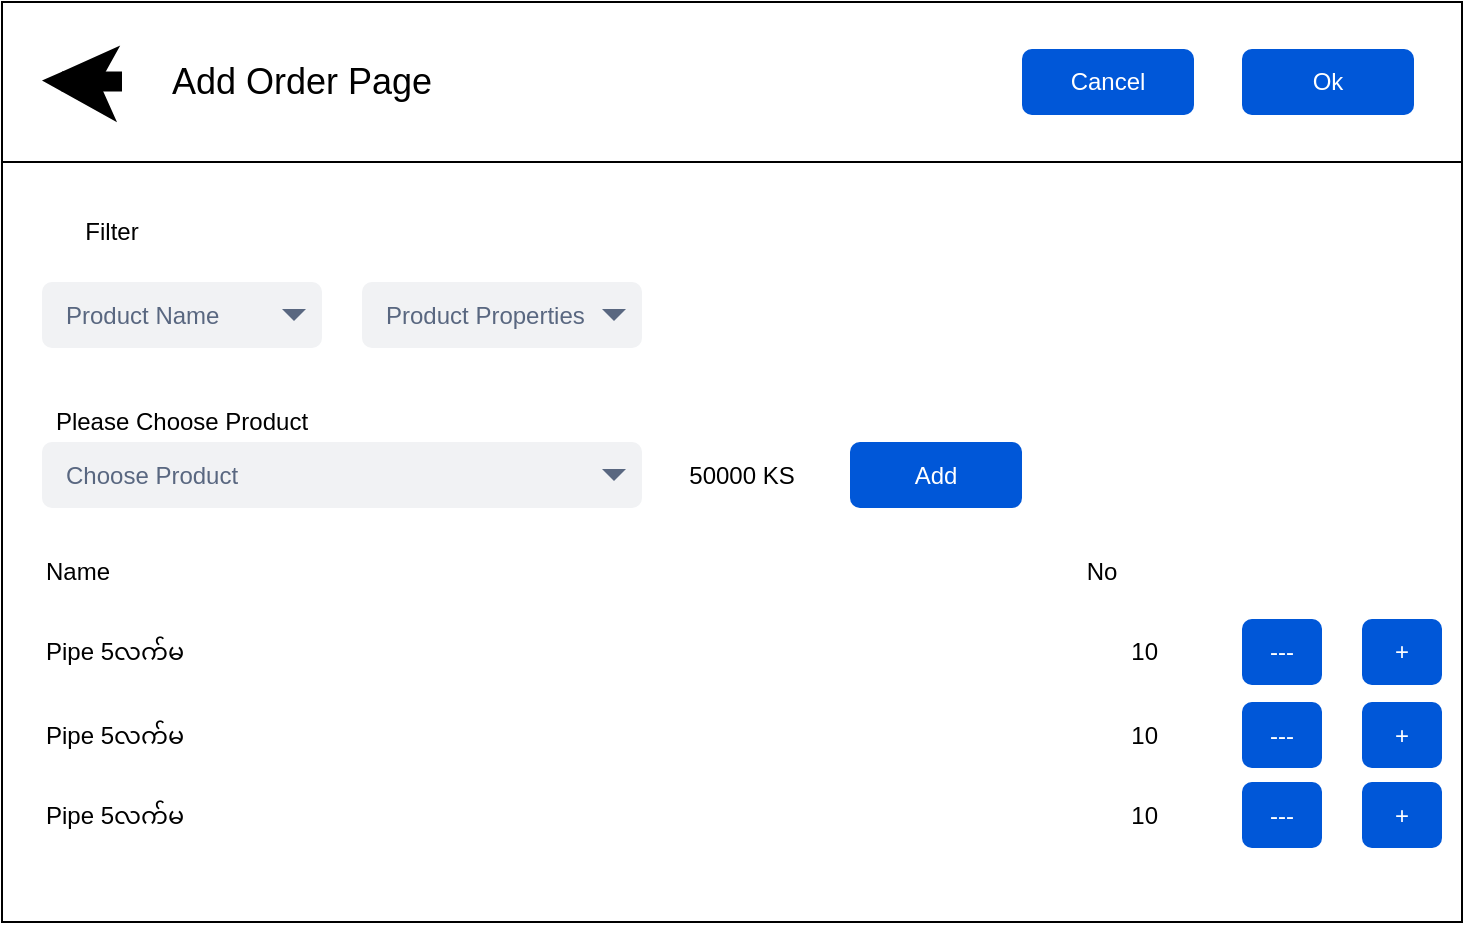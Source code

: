 <mxfile version="25.0.1">
  <diagram name="Page-1" id="pO2dgZNejnxL_dmQg4zA">
    <mxGraphModel dx="-1688" dy="-542" grid="1" gridSize="10" guides="1" tooltips="1" connect="1" arrows="1" fold="1" page="1" pageScale="1" pageWidth="850" pageHeight="1100" math="0" shadow="0">
      <root>
        <mxCell id="0" />
        <mxCell id="1" parent="0" />
        <mxCell id="S1I0KcoA5isAzxnmUide-1" value="" style="rounded=0;whiteSpace=wrap;html=1;labelBackgroundColor=none;" parent="1" vertex="1">
          <mxGeometry x="2580" y="1210" width="730" height="380" as="geometry" />
        </mxCell>
        <mxCell id="S1I0KcoA5isAzxnmUide-3" value="" style="rounded=0;whiteSpace=wrap;html=1;" parent="1" vertex="1">
          <mxGeometry x="2580" y="1130" width="730" height="80" as="geometry" />
        </mxCell>
        <mxCell id="ATNSLjloF4ORHS3URi1y-4" value="" style="endArrow=classic;html=1;rounded=0;strokeWidth=10;flowAnimation=0;" edge="1" parent="1">
          <mxGeometry width="50" height="50" relative="1" as="geometry">
            <mxPoint x="2640" y="1169.71" as="sourcePoint" />
            <mxPoint x="2600" y="1169.29" as="targetPoint" />
            <Array as="points">
              <mxPoint x="2610" y="1169.71" />
            </Array>
          </mxGeometry>
        </mxCell>
        <mxCell id="ATNSLjloF4ORHS3URi1y-7" value="Add Order Page" style="text;html=1;align=center;verticalAlign=middle;whiteSpace=wrap;rounded=0;fontSize=18;" vertex="1" parent="1">
          <mxGeometry x="2650" y="1145" width="160" height="50" as="geometry" />
        </mxCell>
        <mxCell id="ATNSLjloF4ORHS3URi1y-9" value="Filter" style="text;html=1;align=center;verticalAlign=middle;whiteSpace=wrap;rounded=0;" vertex="1" parent="1">
          <mxGeometry x="2600" y="1230" width="70" height="30" as="geometry" />
        </mxCell>
        <mxCell id="ATNSLjloF4ORHS3URi1y-15" value="Product Name" style="rounded=1;fillColor=#F1F2F4;strokeColor=none;html=1;whiteSpace=wrap;fontColor=#596780;align=left;fontSize=12;spacingLeft=10;sketch=0;" vertex="1" parent="1">
          <mxGeometry x="2600" y="1270" width="140" height="33" as="geometry" />
        </mxCell>
        <mxCell id="ATNSLjloF4ORHS3URi1y-16" value="" style="shape=triangle;direction=south;fillColor=#596780;strokeColor=none;html=1;sketch=0;" vertex="1" parent="ATNSLjloF4ORHS3URi1y-15">
          <mxGeometry x="1" y="0.5" width="12" height="6" relative="1" as="geometry">
            <mxPoint x="-20" y="-3" as="offset" />
          </mxGeometry>
        </mxCell>
        <mxCell id="ATNSLjloF4ORHS3URi1y-17" value="Product Properties" style="rounded=1;fillColor=#F1F2F4;strokeColor=none;html=1;whiteSpace=wrap;fontColor=#596780;align=left;fontSize=12;spacingLeft=10;sketch=0;" vertex="1" parent="1">
          <mxGeometry x="2760" y="1270" width="140" height="33" as="geometry" />
        </mxCell>
        <mxCell id="ATNSLjloF4ORHS3URi1y-18" value="" style="shape=triangle;direction=south;fillColor=#596780;strokeColor=none;html=1;sketch=0;" vertex="1" parent="ATNSLjloF4ORHS3URi1y-17">
          <mxGeometry x="1" y="0.5" width="12" height="6" relative="1" as="geometry">
            <mxPoint x="-20" y="-3" as="offset" />
          </mxGeometry>
        </mxCell>
        <mxCell id="ATNSLjloF4ORHS3URi1y-19" value="Choose Product" style="rounded=1;fillColor=#F1F2F4;strokeColor=none;html=1;whiteSpace=wrap;fontColor=#596780;align=left;fontSize=12;spacingLeft=10;sketch=0;" vertex="1" parent="1">
          <mxGeometry x="2600" y="1350" width="300" height="33" as="geometry" />
        </mxCell>
        <mxCell id="ATNSLjloF4ORHS3URi1y-20" value="" style="shape=triangle;direction=south;fillColor=#596780;strokeColor=none;html=1;sketch=0;" vertex="1" parent="ATNSLjloF4ORHS3URi1y-19">
          <mxGeometry x="1" y="0.5" width="12" height="6" relative="1" as="geometry">
            <mxPoint x="-20" y="-3" as="offset" />
          </mxGeometry>
        </mxCell>
        <mxCell id="ATNSLjloF4ORHS3URi1y-21" value="Please Choose Product" style="text;html=1;align=center;verticalAlign=middle;whiteSpace=wrap;rounded=0;" vertex="1" parent="1">
          <mxGeometry x="2600" y="1330" width="140" height="20" as="geometry" />
        </mxCell>
        <mxCell id="ATNSLjloF4ORHS3URi1y-24" value="Add" style="rounded=1;fillColor=#0057D8;strokeColor=none;html=1;whiteSpace=wrap;fontColor=#ffffff;align=center;verticalAlign=middle;fontStyle=0;fontSize=12;sketch=0;" vertex="1" parent="1">
          <mxGeometry x="3004" y="1350" width="86" height="33" as="geometry" />
        </mxCell>
        <mxCell id="ATNSLjloF4ORHS3URi1y-26" value="Ok" style="rounded=1;fillColor=#0057D8;strokeColor=none;html=1;whiteSpace=wrap;fontColor=#ffffff;align=center;verticalAlign=middle;fontStyle=0;fontSize=12;sketch=0;" vertex="1" parent="1">
          <mxGeometry x="3200" y="1153.5" width="86" height="33" as="geometry" />
        </mxCell>
        <mxCell id="ATNSLjloF4ORHS3URi1y-27" value="Cancel" style="rounded=1;fillColor=#0057D8;strokeColor=none;html=1;whiteSpace=wrap;fontColor=#ffffff;align=center;verticalAlign=middle;fontStyle=0;fontSize=12;sketch=0;" vertex="1" parent="1">
          <mxGeometry x="3090" y="1153.5" width="86" height="33" as="geometry" />
        </mxCell>
        <mxCell id="ATNSLjloF4ORHS3URi1y-28" value="Pipe 5လက်မ" style="text;html=1;align=left;verticalAlign=middle;whiteSpace=wrap;rounded=0;" vertex="1" parent="1">
          <mxGeometry x="2600" y="1440" width="230" height="30" as="geometry" />
        </mxCell>
        <mxCell id="ATNSLjloF4ORHS3URi1y-29" value="Name" style="text;html=1;align=left;verticalAlign=middle;whiteSpace=wrap;rounded=0;" vertex="1" parent="1">
          <mxGeometry x="2600" y="1400" width="330" height="30" as="geometry" />
        </mxCell>
        <mxCell id="ATNSLjloF4ORHS3URi1y-30" value="No" style="text;html=1;align=center;verticalAlign=middle;whiteSpace=wrap;rounded=0;" vertex="1" parent="1">
          <mxGeometry x="3100" y="1400" width="60" height="30" as="geometry" />
        </mxCell>
        <mxCell id="ATNSLjloF4ORHS3URi1y-31" value="50000 KS" style="text;html=1;align=center;verticalAlign=middle;whiteSpace=wrap;rounded=0;" vertex="1" parent="1">
          <mxGeometry x="2920" y="1351.5" width="60" height="30" as="geometry" />
        </mxCell>
        <mxCell id="ATNSLjloF4ORHS3URi1y-32" value="10" style="text;html=1;align=right;verticalAlign=middle;whiteSpace=wrap;rounded=0;" vertex="1" parent="1">
          <mxGeometry x="3100" y="1440" width="60" height="30" as="geometry" />
        </mxCell>
        <mxCell id="ATNSLjloF4ORHS3URi1y-33" value="---" style="rounded=1;fillColor=#0057D8;strokeColor=none;html=1;whiteSpace=wrap;fontColor=#ffffff;align=center;verticalAlign=middle;fontStyle=0;fontSize=12;sketch=0;" vertex="1" parent="1">
          <mxGeometry x="3200" y="1438.5" width="40" height="33" as="geometry" />
        </mxCell>
        <mxCell id="ATNSLjloF4ORHS3URi1y-37" value="+" style="rounded=1;fillColor=#0057D8;strokeColor=none;html=1;whiteSpace=wrap;fontColor=#ffffff;align=center;verticalAlign=middle;fontStyle=0;fontSize=12;sketch=0;" vertex="1" parent="1">
          <mxGeometry x="3260" y="1438.5" width="40" height="33" as="geometry" />
        </mxCell>
        <mxCell id="ATNSLjloF4ORHS3URi1y-38" value="Pipe 5လက်မ" style="text;html=1;align=left;verticalAlign=middle;whiteSpace=wrap;rounded=0;" vertex="1" parent="1">
          <mxGeometry x="2600" y="1481.5" width="230" height="30" as="geometry" />
        </mxCell>
        <mxCell id="ATNSLjloF4ORHS3URi1y-39" value="10" style="text;html=1;align=right;verticalAlign=middle;whiteSpace=wrap;rounded=0;" vertex="1" parent="1">
          <mxGeometry x="3100" y="1481.5" width="60" height="30" as="geometry" />
        </mxCell>
        <mxCell id="ATNSLjloF4ORHS3URi1y-40" value="---" style="rounded=1;fillColor=#0057D8;strokeColor=none;html=1;whiteSpace=wrap;fontColor=#ffffff;align=center;verticalAlign=middle;fontStyle=0;fontSize=12;sketch=0;" vertex="1" parent="1">
          <mxGeometry x="3200" y="1480" width="40" height="33" as="geometry" />
        </mxCell>
        <mxCell id="ATNSLjloF4ORHS3URi1y-41" value="+" style="rounded=1;fillColor=#0057D8;strokeColor=none;html=1;whiteSpace=wrap;fontColor=#ffffff;align=center;verticalAlign=middle;fontStyle=0;fontSize=12;sketch=0;" vertex="1" parent="1">
          <mxGeometry x="3260" y="1480" width="40" height="33" as="geometry" />
        </mxCell>
        <mxCell id="ATNSLjloF4ORHS3URi1y-42" value="Pipe 5လက်မ" style="text;html=1;align=left;verticalAlign=middle;whiteSpace=wrap;rounded=0;" vertex="1" parent="1">
          <mxGeometry x="2600" y="1521.5" width="230" height="30" as="geometry" />
        </mxCell>
        <mxCell id="ATNSLjloF4ORHS3URi1y-43" value="10" style="text;html=1;align=right;verticalAlign=middle;whiteSpace=wrap;rounded=0;" vertex="1" parent="1">
          <mxGeometry x="3100" y="1521.5" width="60" height="30" as="geometry" />
        </mxCell>
        <mxCell id="ATNSLjloF4ORHS3URi1y-44" value="---" style="rounded=1;fillColor=#0057D8;strokeColor=none;html=1;whiteSpace=wrap;fontColor=#ffffff;align=center;verticalAlign=middle;fontStyle=0;fontSize=12;sketch=0;" vertex="1" parent="1">
          <mxGeometry x="3200" y="1520" width="40" height="33" as="geometry" />
        </mxCell>
        <mxCell id="ATNSLjloF4ORHS3URi1y-45" value="+" style="rounded=1;fillColor=#0057D8;strokeColor=none;html=1;whiteSpace=wrap;fontColor=#ffffff;align=center;verticalAlign=middle;fontStyle=0;fontSize=12;sketch=0;" vertex="1" parent="1">
          <mxGeometry x="3260" y="1520" width="40" height="33" as="geometry" />
        </mxCell>
      </root>
    </mxGraphModel>
  </diagram>
</mxfile>
